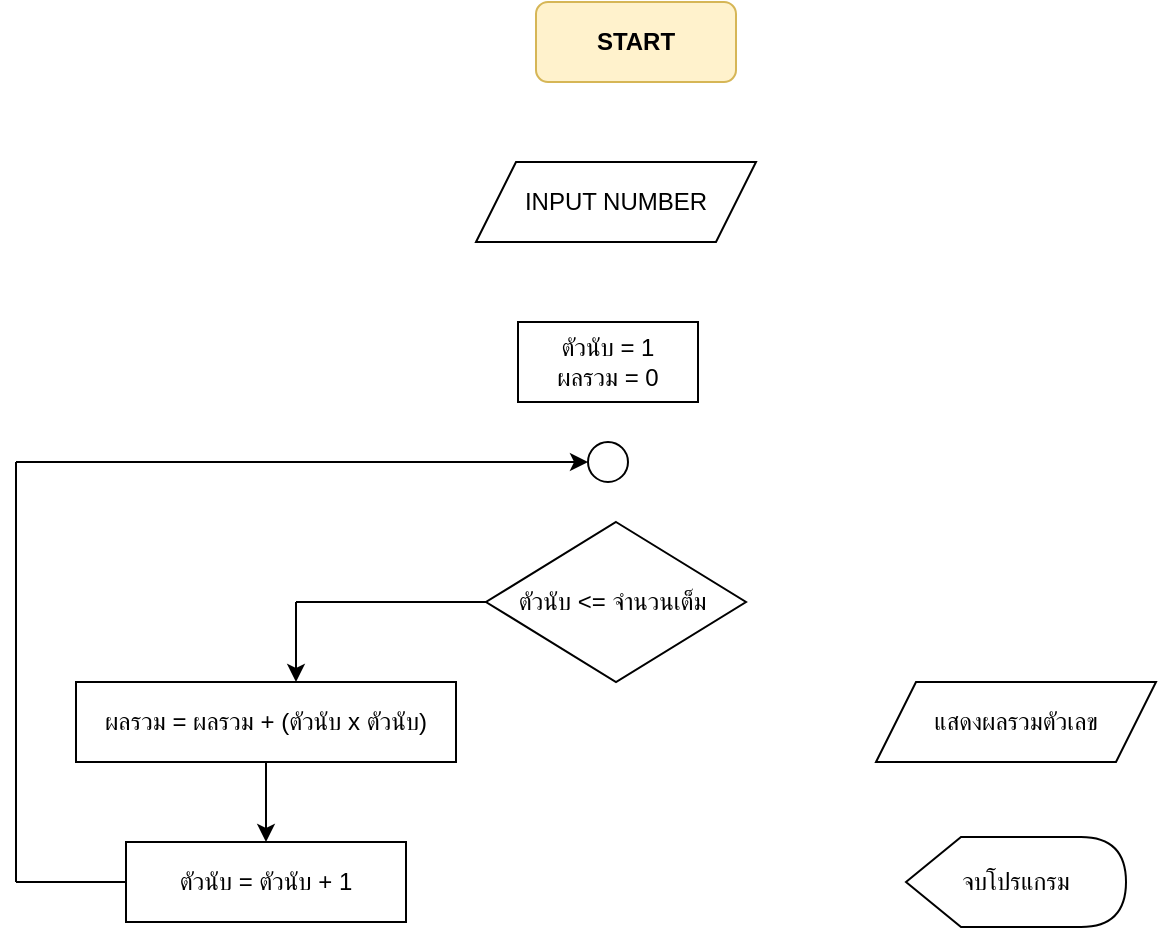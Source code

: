 <mxfile version="22.1.7" type="github">
  <diagram name="Page-1" id="wrtS9T2T2azv9OztdqML">
    <mxGraphModel dx="934" dy="591" grid="1" gridSize="10" guides="1" tooltips="1" connect="1" arrows="1" fold="1" page="1" pageScale="1" pageWidth="850" pageHeight="1100" math="0" shadow="0">
      <root>
        <mxCell id="0" />
        <mxCell id="1" parent="0" />
        <mxCell id="aZXjoS3fLPKGCP5ZX5xu-1" value="&lt;b&gt;START&lt;/b&gt;" style="rounded=1;whiteSpace=wrap;html=1;fillColor=#fff2cc;strokeColor=#d6b656;" vertex="1" parent="1">
          <mxGeometry x="330" y="80" width="100" height="40" as="geometry" />
        </mxCell>
        <mxCell id="aZXjoS3fLPKGCP5ZX5xu-3" value="INPUT NUMBER" style="shape=parallelogram;perimeter=parallelogramPerimeter;whiteSpace=wrap;html=1;fixedSize=1;" vertex="1" parent="1">
          <mxGeometry x="300" y="160" width="140" height="40" as="geometry" />
        </mxCell>
        <mxCell id="aZXjoS3fLPKGCP5ZX5xu-4" value="ตัวนับ = 1&lt;br&gt;ผลรวม = 0" style="rounded=0;whiteSpace=wrap;html=1;" vertex="1" parent="1">
          <mxGeometry x="321" y="240" width="90" height="40" as="geometry" />
        </mxCell>
        <mxCell id="aZXjoS3fLPKGCP5ZX5xu-6" value="ตัวนับ &amp;lt;= จำนวนเต็ม&amp;nbsp;" style="rhombus;whiteSpace=wrap;html=1;" vertex="1" parent="1">
          <mxGeometry x="305" y="340" width="130" height="80" as="geometry" />
        </mxCell>
        <mxCell id="aZXjoS3fLPKGCP5ZX5xu-7" value="ผลรวม = ผลรวม + (ตัวนับ x ตัวนับ)" style="rounded=0;whiteSpace=wrap;html=1;" vertex="1" parent="1">
          <mxGeometry x="100" y="420" width="190" height="40" as="geometry" />
        </mxCell>
        <mxCell id="aZXjoS3fLPKGCP5ZX5xu-8" value="แสดงผลรวมตัวเลข" style="shape=parallelogram;perimeter=parallelogramPerimeter;whiteSpace=wrap;html=1;fixedSize=1;" vertex="1" parent="1">
          <mxGeometry x="500" y="420" width="140" height="40" as="geometry" />
        </mxCell>
        <mxCell id="aZXjoS3fLPKGCP5ZX5xu-9" value="ตัวนับ = ตัวนับ + 1" style="rounded=0;whiteSpace=wrap;html=1;" vertex="1" parent="1">
          <mxGeometry x="125" y="500" width="140" height="40" as="geometry" />
        </mxCell>
        <mxCell id="aZXjoS3fLPKGCP5ZX5xu-12" value="" style="ellipse;whiteSpace=wrap;html=1;" vertex="1" parent="1">
          <mxGeometry x="356" y="300" width="20" height="20" as="geometry" />
        </mxCell>
        <mxCell id="aZXjoS3fLPKGCP5ZX5xu-13" value="จบโปรแกรม" style="shape=display;whiteSpace=wrap;html=1;" vertex="1" parent="1">
          <mxGeometry x="515" y="497.5" width="110" height="45" as="geometry" />
        </mxCell>
        <mxCell id="aZXjoS3fLPKGCP5ZX5xu-16" value="" style="endArrow=none;html=1;rounded=0;exitX=0;exitY=0.5;exitDx=0;exitDy=0;" edge="1" parent="1" source="aZXjoS3fLPKGCP5ZX5xu-9">
          <mxGeometry width="50" height="50" relative="1" as="geometry">
            <mxPoint x="410" y="320" as="sourcePoint" />
            <mxPoint x="70" y="520" as="targetPoint" />
          </mxGeometry>
        </mxCell>
        <mxCell id="aZXjoS3fLPKGCP5ZX5xu-17" value="" style="endArrow=none;html=1;rounded=0;" edge="1" parent="1">
          <mxGeometry width="50" height="50" relative="1" as="geometry">
            <mxPoint x="70" y="310" as="sourcePoint" />
            <mxPoint x="70" y="520" as="targetPoint" />
          </mxGeometry>
        </mxCell>
        <mxCell id="aZXjoS3fLPKGCP5ZX5xu-19" value="" style="endArrow=classic;html=1;rounded=0;entryX=0;entryY=0.5;entryDx=0;entryDy=0;" edge="1" parent="1" target="aZXjoS3fLPKGCP5ZX5xu-12">
          <mxGeometry width="50" height="50" relative="1" as="geometry">
            <mxPoint x="70" y="310" as="sourcePoint" />
            <mxPoint x="320" y="370" as="targetPoint" />
          </mxGeometry>
        </mxCell>
        <mxCell id="aZXjoS3fLPKGCP5ZX5xu-20" value="" style="endArrow=classic;html=1;rounded=0;entryX=0.5;entryY=0;entryDx=0;entryDy=0;exitX=0.5;exitY=1;exitDx=0;exitDy=0;" edge="1" parent="1" source="aZXjoS3fLPKGCP5ZX5xu-7" target="aZXjoS3fLPKGCP5ZX5xu-9">
          <mxGeometry width="50" height="50" relative="1" as="geometry">
            <mxPoint x="290" y="420" as="sourcePoint" />
            <mxPoint x="340" y="370" as="targetPoint" />
          </mxGeometry>
        </mxCell>
        <mxCell id="aZXjoS3fLPKGCP5ZX5xu-21" value="" style="endArrow=classic;html=1;rounded=0;entryX=0.5;entryY=0;entryDx=0;entryDy=0;" edge="1" parent="1">
          <mxGeometry width="50" height="50" relative="1" as="geometry">
            <mxPoint x="210" y="380" as="sourcePoint" />
            <mxPoint x="210" y="420" as="targetPoint" />
          </mxGeometry>
        </mxCell>
        <mxCell id="aZXjoS3fLPKGCP5ZX5xu-23" value="" style="endArrow=none;html=1;rounded=0;entryX=0;entryY=0.5;entryDx=0;entryDy=0;" edge="1" parent="1" target="aZXjoS3fLPKGCP5ZX5xu-6">
          <mxGeometry width="50" height="50" relative="1" as="geometry">
            <mxPoint x="210" y="380" as="sourcePoint" />
            <mxPoint x="340" y="270" as="targetPoint" />
            <Array as="points">
              <mxPoint x="230" y="380" />
            </Array>
          </mxGeometry>
        </mxCell>
      </root>
    </mxGraphModel>
  </diagram>
</mxfile>
